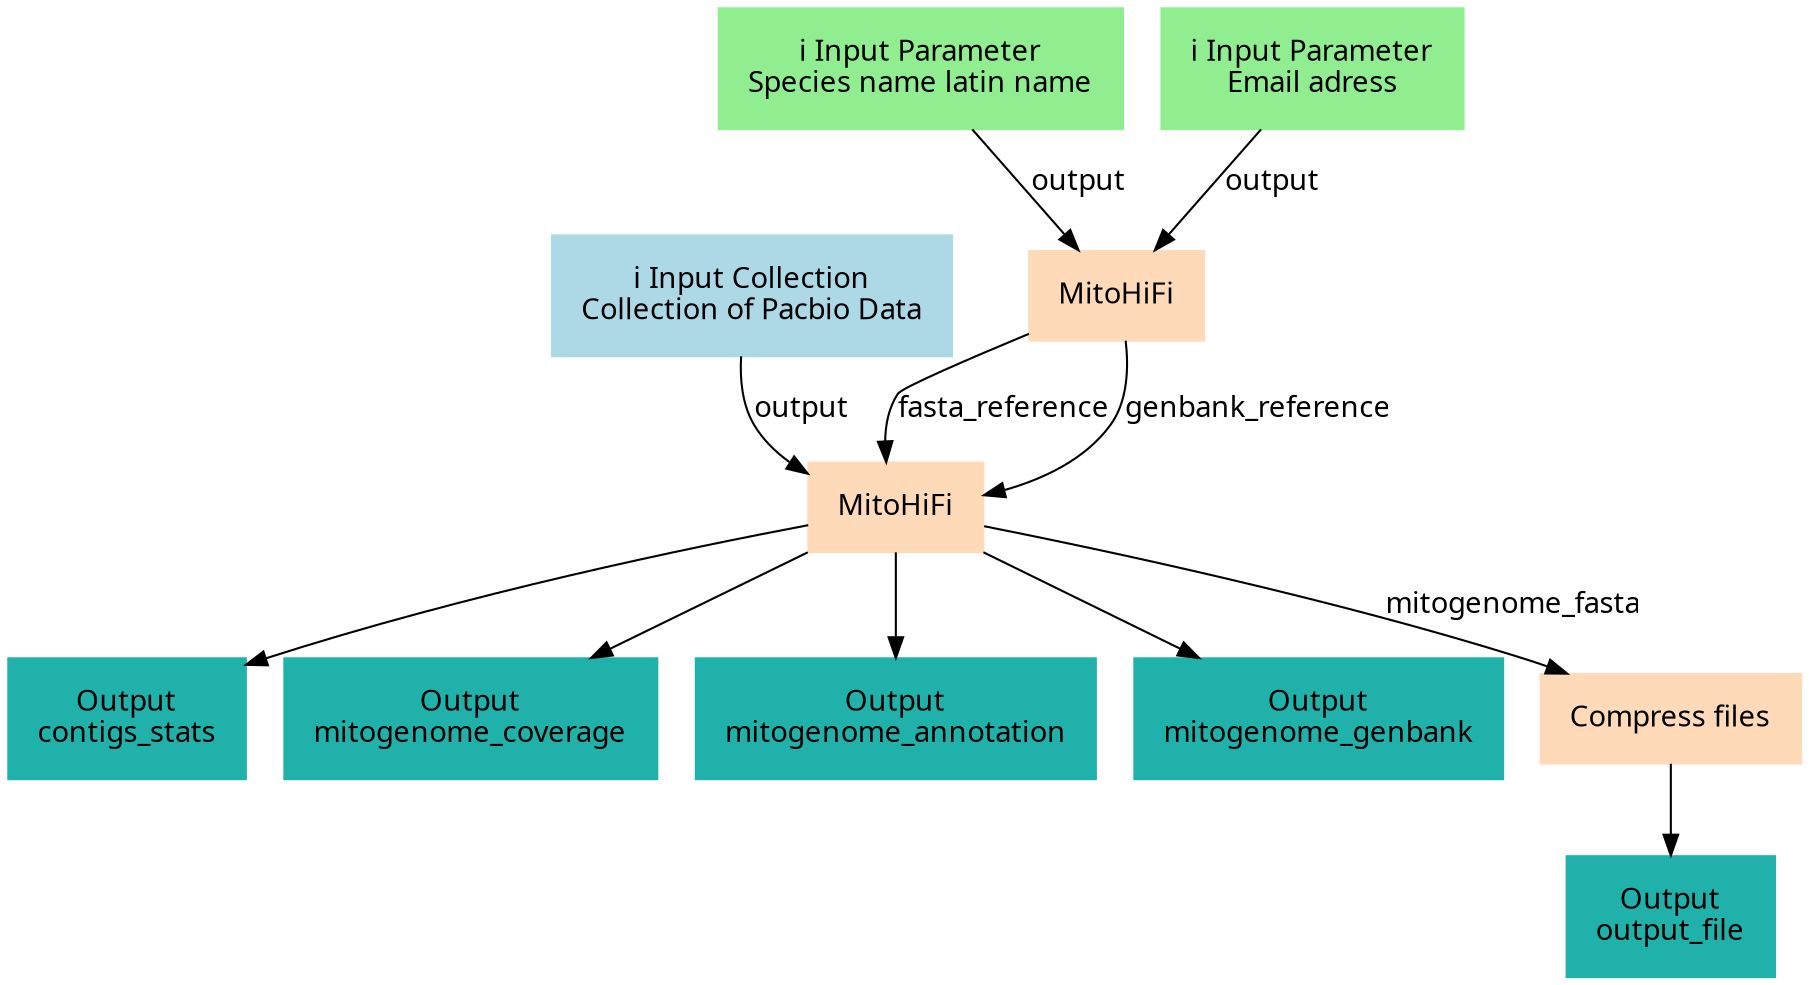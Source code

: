 digraph main {
  node [fontname="Atkinson Hyperlegible", shape=box, color=white,style=filled,color=peachpuff,margin="0.2,0.2"];
  edge [fontname="Atkinson Hyperlegible"];
  0[color=lightblue,label="ℹ️ Input Collection\nCollection of Pacbio Data"]
  1[color=lightgreen,label="ℹ️ Input Parameter\nSpecies name latin name"]
  2[color=lightgreen,label="ℹ️ Input Parameter\nEmail adress"]
  3[label="MitoHiFi"]
  2 -> 3 [label="output"]
  1 -> 3 [label="output"]
  4[label="MitoHiFi"]
  0 -> 4 [label="output"]
  3 -> 4 [label="fasta_reference"]
  3 -> 4 [label="genbank_reference"]
  k31807e4be616474292e0934e6c3c09ae[color=lightseagreen,label="Output\ncontigs_stats"]
  4 -> k31807e4be616474292e0934e6c3c09ae
  k8393c665a328469893e5198c6fea52dd[color=lightseagreen,label="Output\nmitogenome_coverage"]
  4 -> k8393c665a328469893e5198c6fea52dd
  k85061673df5e480d920aa11c72bf8f56[color=lightseagreen,label="Output\nmitogenome_annotation"]
  4 -> k85061673df5e480d920aa11c72bf8f56
  kfe4d1d3d9caa45f6944ec4b101105dd1[color=lightseagreen,label="Output\nmitogenome_genbank"]
  4 -> kfe4d1d3d9caa45f6944ec4b101105dd1
  5[label="Compress files"]
  4 -> 5 [label="mitogenome_fasta"]
  k6f918a081ca14d6ea4d87e65e13a65ed[color=lightseagreen,label="Output\noutput_file"]
  5 -> k6f918a081ca14d6ea4d87e65e13a65ed
}